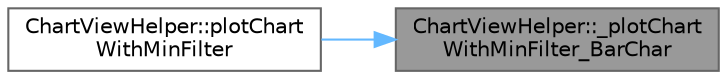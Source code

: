 digraph "ChartViewHelper::_plotChartWithMinFilter_BarChar"
{
 // LATEX_PDF_SIZE
  bgcolor="transparent";
  edge [fontname=Helvetica,fontsize=10,labelfontname=Helvetica,labelfontsize=10];
  node [fontname=Helvetica,fontsize=10,shape=box,height=0.2,width=0.4];
  rankdir="RL";
  Node1 [id="Node000001",label="ChartViewHelper::_plotChart\lWithMinFilter_BarChar",height=0.2,width=0.4,color="gray40", fillcolor="grey60", style="filled", fontcolor="black",tooltip="فیلتر پایین گذر برای حالت گسسته"];
  Node1 -> Node2 [id="edge1_Node000001_Node000002",dir="back",color="steelblue1",style="solid",tooltip=" "];
  Node2 [id="Node000002",label="ChartViewHelper::plotChart\lWithMinFilter",height=0.2,width=0.4,color="grey40", fillcolor="white", style="filled",URL="$class_chart_view_helper.html#a0cc0a295341a58f0e634c3cc133b56af",tooltip="فیلترپایین گذر برای داه‌ها"];
}
